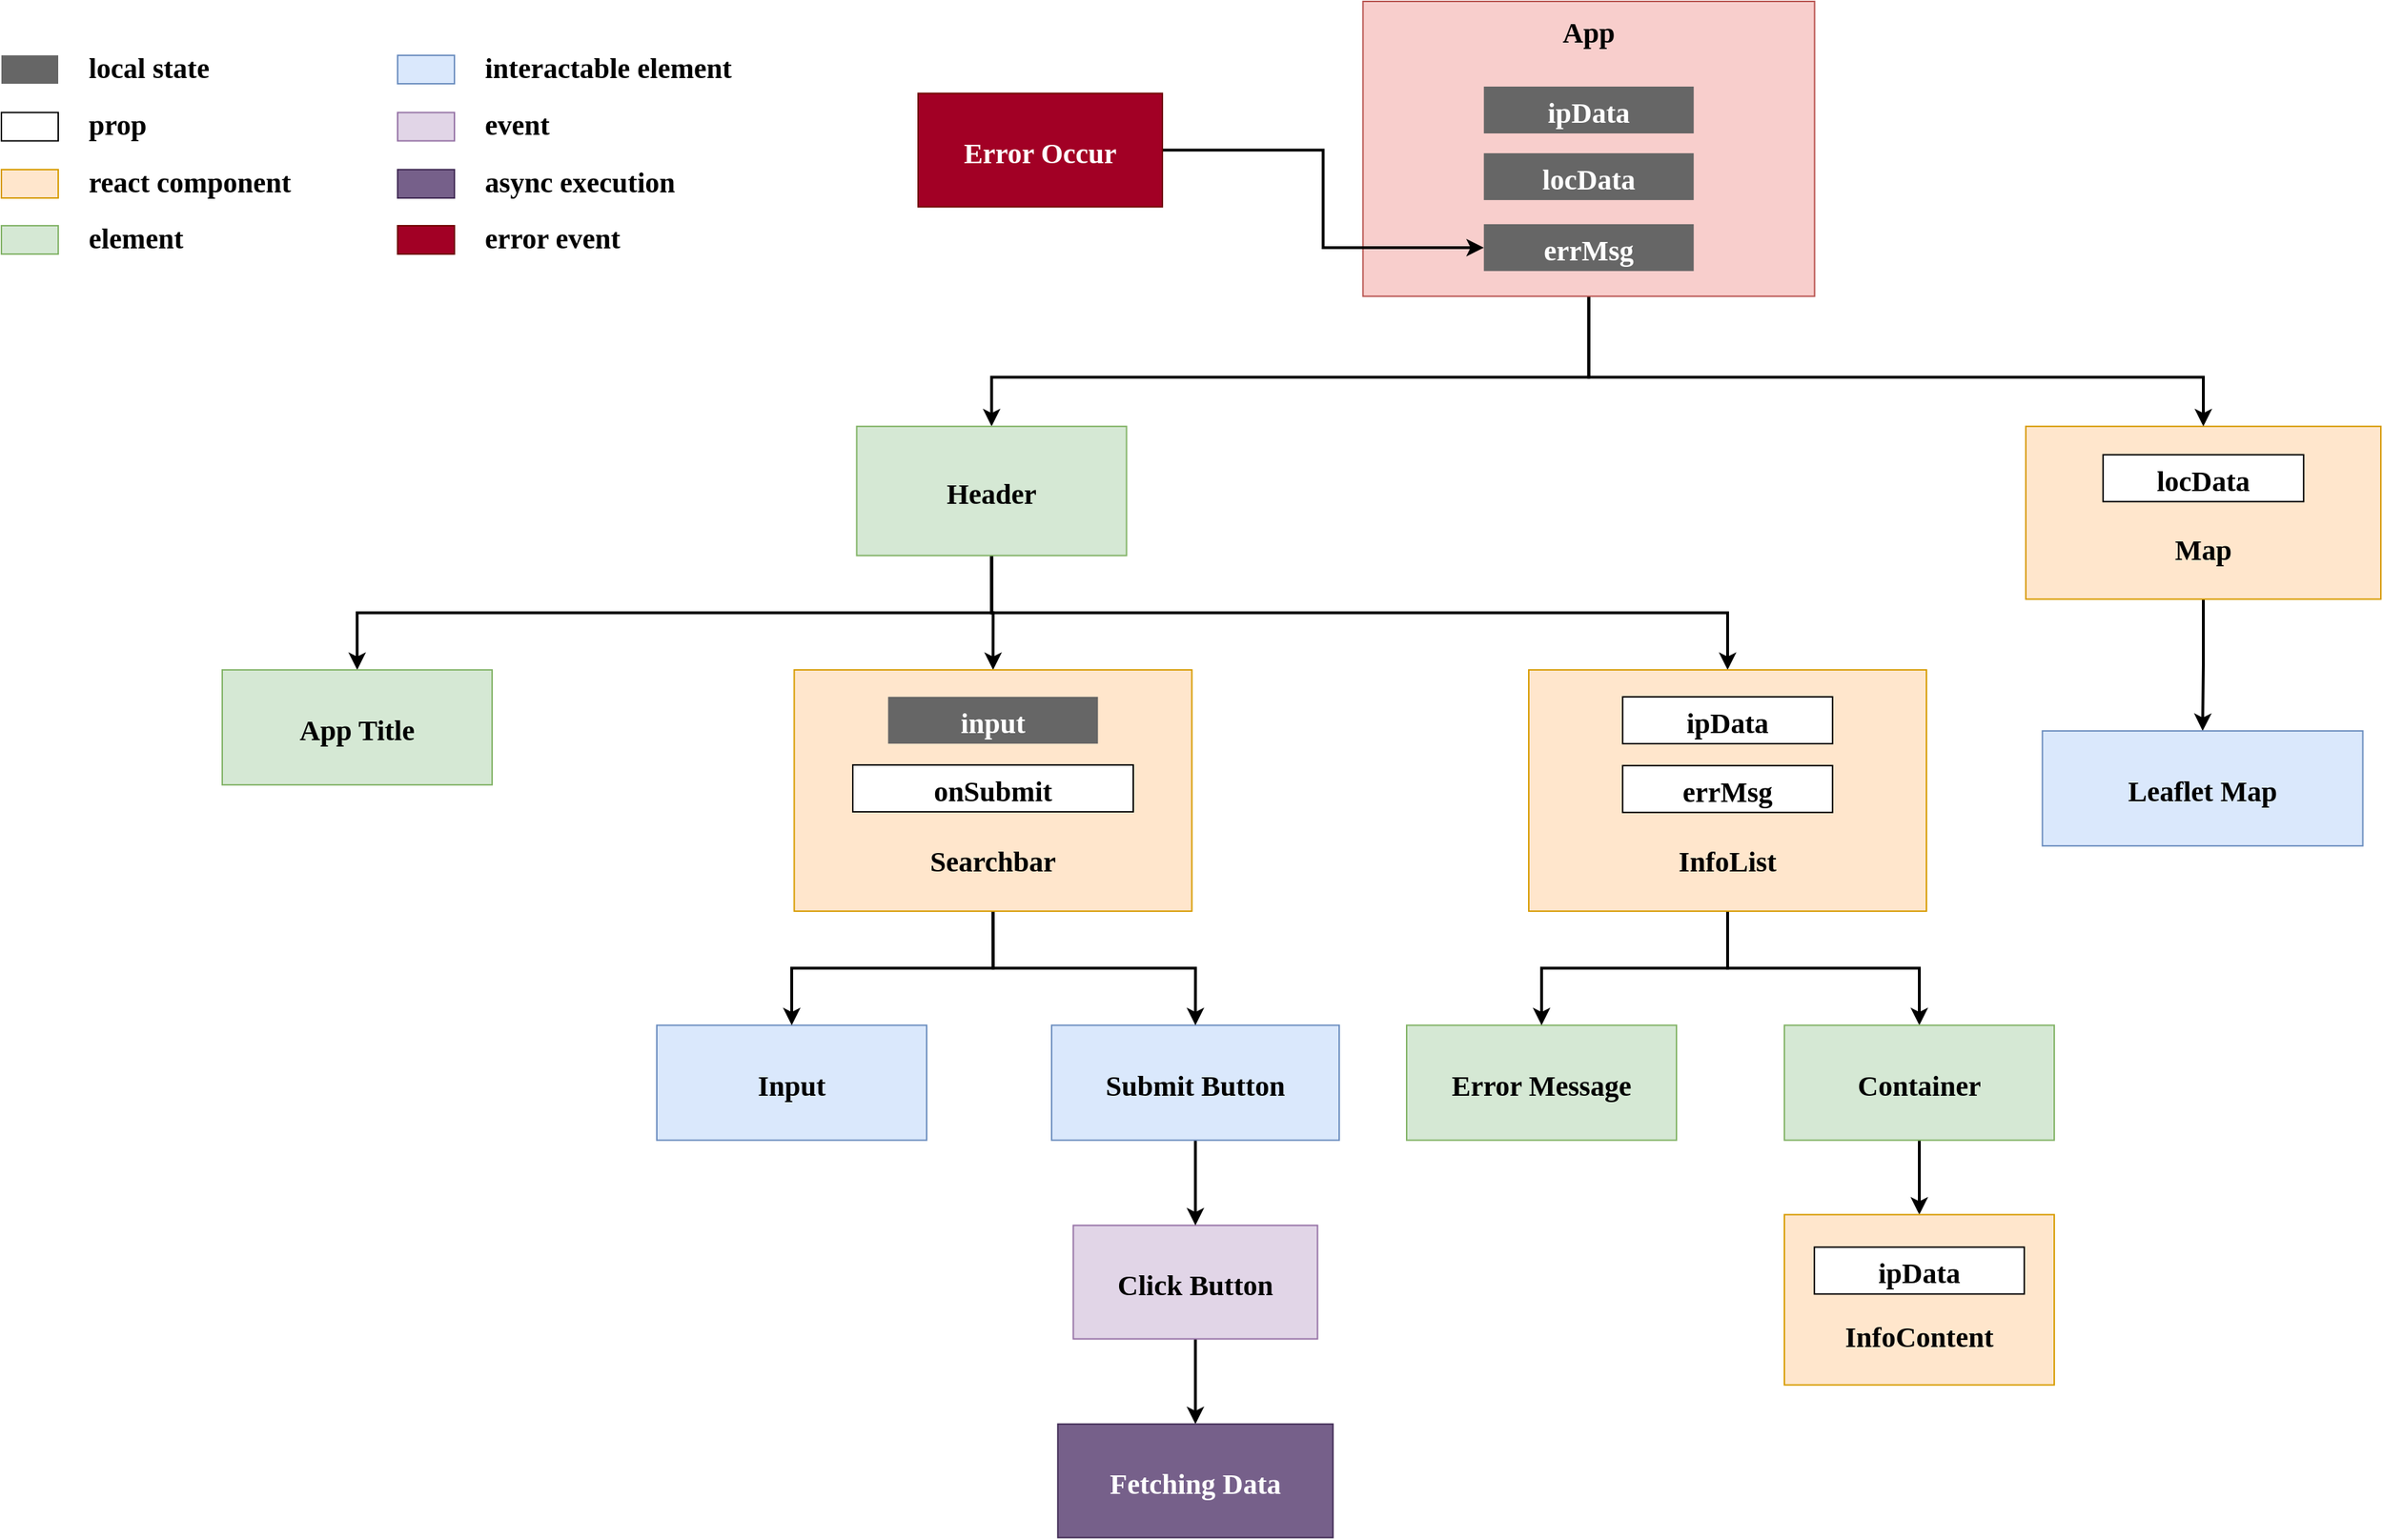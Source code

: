 <mxfile version="22.0.6" type="device">
  <diagram name="Page-1" id="2c0d36ab-eaac-3732-788b-9136903baeff">
    <mxGraphModel dx="2220" dy="1115" grid="1" gridSize="10" guides="1" tooltips="1" connect="1" arrows="1" fold="1" page="1" pageScale="1.5" pageWidth="1169" pageHeight="827" background="none" math="0" shadow="0">
      <root>
        <mxCell id="0" />
        <mxCell id="1" parent="0" />
        <mxCell id="jPdAf53yLR4_MpdE2c-u-115" style="edgeStyle=orthogonalEdgeStyle;rounded=0;orthogonalLoop=1;jettySize=auto;html=1;exitX=0.5;exitY=1;exitDx=0;exitDy=0;entryX=0.5;entryY=0;entryDx=0;entryDy=0;strokeWidth=2;" parent="1" source="10" target="jPdAf53yLR4_MpdE2c-u-114" edge="1">
          <mxGeometry relative="1" as="geometry" />
        </mxCell>
        <mxCell id="10" value="&#xa;&#xa;Map" style="rounded=0;fillColor=#ffe6cc;strokeColor=#d79b00;fontStyle=1;fontFamily=Verdana;fontSize=20;" parent="1" vertex="1">
          <mxGeometry x="1475.5" y="369.39" width="250" height="121.75" as="geometry" />
        </mxCell>
        <mxCell id="61" value="" style="edgeStyle=elbowEdgeStyle;elbow=vertical;strokeWidth=2;rounded=0;fontFamily=Verdana;entryX=0.5;entryY=0;entryDx=0;entryDy=0;" parent="1" source="2" target="WpWz7NRVjrMRIm7rbvet-185" edge="1">
          <mxGeometry x="-23" y="135.5" width="100" height="100" as="geometry">
            <mxPoint x="622.5" y="260.26" as="sourcePoint" />
            <mxPoint x="490.5" y="360.26" as="targetPoint" />
            <Array as="points">
              <mxPoint x="775.5" y="334.76" />
            </Array>
          </mxGeometry>
        </mxCell>
        <mxCell id="sPOSDjA2QxB-xksFo4Xl-126" value="" style="edgeStyle=elbowEdgeStyle;elbow=vertical;strokeWidth=2;rounded=0;fontFamily=Verdana;exitX=0.5;exitY=1;exitDx=0;exitDy=0;entryX=0.5;entryY=0;entryDx=0;entryDy=0;" parent="1" source="2" target="10" edge="1">
          <mxGeometry x="357" y="235.5" width="100" height="100" as="geometry">
            <mxPoint x="1507.5" y="300.26" as="sourcePoint" />
            <mxPoint x="1312.5" y="370.26" as="targetPoint" />
            <Array as="points">
              <mxPoint x="1275.5" y="334.76" />
            </Array>
          </mxGeometry>
        </mxCell>
        <mxCell id="jPdAf53yLR4_MpdE2c-u-98" style="edgeStyle=orthogonalEdgeStyle;rounded=0;orthogonalLoop=1;jettySize=auto;html=1;exitX=0.5;exitY=1;exitDx=0;exitDy=0;entryX=0.5;entryY=0;entryDx=0;entryDy=0;strokeWidth=2;" parent="1" source="WpWz7NRVjrMRIm7rbvet-214" target="WpWz7NRVjrMRIm7rbvet-217" edge="1">
          <mxGeometry relative="1" as="geometry" />
        </mxCell>
        <mxCell id="WpWz7NRVjrMRIm7rbvet-214" value="Click Button" style="rounded=0;fillColor=#e1d5e7;strokeColor=#9673a6;fontStyle=1;fontFamily=Verdana;fontSize=20;" parent="1" vertex="1">
          <mxGeometry x="804.75" y="932.32" width="172" height="80" as="geometry" />
        </mxCell>
        <mxCell id="WpWz7NRVjrMRIm7rbvet-217" value="Fetching Data" style="rounded=0;fillColor=#76608a;strokeColor=#432D57;fontStyle=1;fontFamily=Verdana;fontSize=20;fontColor=#ffffff;" parent="1" vertex="1">
          <mxGeometry x="793.88" y="1072.32" width="193.75" height="80" as="geometry" />
        </mxCell>
        <mxCell id="K48Jzxtpa2wTe1a66dB9-78" style="edgeStyle=orthogonalEdgeStyle;rounded=0;orthogonalLoop=1;jettySize=auto;html=1;exitX=0.5;exitY=1;exitDx=0;exitDy=0;entryX=0.5;entryY=0;entryDx=0;entryDy=0;strokeWidth=2;" parent="1" source="WpWz7NRVjrMRIm7rbvet-185" target="jPdAf53yLR4_MpdE2c-u-74" edge="1">
          <mxGeometry relative="1" as="geometry" />
        </mxCell>
        <mxCell id="K48Jzxtpa2wTe1a66dB9-79" style="edgeStyle=orthogonalEdgeStyle;rounded=0;orthogonalLoop=1;jettySize=auto;html=1;exitX=0.5;exitY=1;exitDx=0;exitDy=0;entryX=0.5;entryY=0;entryDx=0;entryDy=0;strokeWidth=2;" parent="1" source="WpWz7NRVjrMRIm7rbvet-185" target="K48Jzxtpa2wTe1a66dB9-72" edge="1">
          <mxGeometry relative="1" as="geometry" />
        </mxCell>
        <mxCell id="K48Jzxtpa2wTe1a66dB9-85" style="edgeStyle=orthogonalEdgeStyle;rounded=0;orthogonalLoop=1;jettySize=auto;html=1;exitX=0.5;exitY=1;exitDx=0;exitDy=0;entryX=0.5;entryY=0;entryDx=0;entryDy=0;strokeWidth=2;" parent="1" source="WpWz7NRVjrMRIm7rbvet-185" target="K48Jzxtpa2wTe1a66dB9-82" edge="1">
          <mxGeometry relative="1" as="geometry" />
        </mxCell>
        <mxCell id="WpWz7NRVjrMRIm7rbvet-185" value="Header" style="rounded=0;fillColor=#d5e8d4;strokeColor=#82b366;fontStyle=1;fontFamily=Verdana;fontSize=20;" parent="1" vertex="1">
          <mxGeometry x="652.25" y="369.39" width="190" height="91" as="geometry" />
        </mxCell>
        <mxCell id="qf_q3sLtRgpL2h3kug1x-97" value="locData" style="rounded=0;fontStyle=1;fontFamily=Verdana;fontSize=20;" parent="1" vertex="1">
          <mxGeometry x="1529.88" y="389.39" width="141.25" height="33" as="geometry" />
        </mxCell>
        <mxCell id="jPdAf53yLR4_MpdE2c-u-63" value="" style="rounded=0;fillColor=#666666;gradientColor=none;strokeColor=none;fontColor=#FFFFFF;fontStyle=1;fontFamily=Verdana;fontSize=20;" parent="1" vertex="1">
          <mxGeometry x="50" y="108.01" width="40" height="20" as="geometry" />
        </mxCell>
        <mxCell id="jPdAf53yLR4_MpdE2c-u-65" value="local state" style="rounded=0;fontStyle=1;fontFamily=Verdana;fontSize=20;fillColor=none;strokeColor=none;align=left;" parent="1" vertex="1">
          <mxGeometry x="109.5" y="101.51" width="128.29" height="26.5" as="geometry" />
        </mxCell>
        <mxCell id="jPdAf53yLR4_MpdE2c-u-67" value="" style="rounded=0;fontStyle=1;fontFamily=Verdana;fontSize=20;" parent="1" vertex="1">
          <mxGeometry x="50" y="148.26" width="40" height="20" as="geometry" />
        </mxCell>
        <mxCell id="jPdAf53yLR4_MpdE2c-u-68" value="prop" style="rounded=0;fontStyle=1;fontFamily=Verdana;fontSize=20;fillColor=none;strokeColor=none;align=left;" parent="1" vertex="1">
          <mxGeometry x="109.5" y="141.76" width="128.29" height="26.5" as="geometry" />
        </mxCell>
        <mxCell id="jPdAf53yLR4_MpdE2c-u-72" value="" style="rounded=0;fontStyle=1;fontFamily=Verdana;fontSize=20;fillColor=#d5e8d4;strokeColor=#82b366;" parent="1" vertex="1">
          <mxGeometry x="50" y="228.01" width="40" height="20" as="geometry" />
        </mxCell>
        <mxCell id="jPdAf53yLR4_MpdE2c-u-73" value="element" style="rounded=0;fontStyle=1;fontFamily=Verdana;fontSize=20;fillColor=none;strokeColor=none;align=left;" parent="1" vertex="1">
          <mxGeometry x="109.5" y="221.51" width="128.29" height="26.5" as="geometry" />
        </mxCell>
        <mxCell id="jPdAf53yLR4_MpdE2c-u-74" value="App Title" style="rounded=0;fillColor=#d5e8d4;strokeColor=#82b366;fontStyle=1;fontFamily=Verdana;fontSize=20;strokeWidth=1;" parent="1" vertex="1">
          <mxGeometry x="205.5" y="540.95" width="190" height="81" as="geometry" />
        </mxCell>
        <mxCell id="jPdAf53yLR4_MpdE2c-u-76" value="" style="rounded=0;fontStyle=1;fontFamily=Verdana;fontSize=20;fillColor=#dae8fc;strokeColor=#6c8ebf;" parent="1" vertex="1">
          <mxGeometry x="329" y="108.01" width="40" height="20" as="geometry" />
        </mxCell>
        <mxCell id="jPdAf53yLR4_MpdE2c-u-77" value="interactable element" style="rounded=0;fontStyle=1;fontFamily=Verdana;fontSize=20;fillColor=none;strokeColor=none;align=left;" parent="1" vertex="1">
          <mxGeometry x="388.5" y="101.51" width="241" height="26.5" as="geometry" />
        </mxCell>
        <mxCell id="jPdAf53yLR4_MpdE2c-u-97" style="edgeStyle=orthogonalEdgeStyle;rounded=0;orthogonalLoop=1;jettySize=auto;html=1;exitX=0.5;exitY=1;exitDx=0;exitDy=0;entryX=0.5;entryY=0;entryDx=0;entryDy=0;strokeWidth=2;" parent="1" source="jPdAf53yLR4_MpdE2c-u-87" target="WpWz7NRVjrMRIm7rbvet-214" edge="1">
          <mxGeometry relative="1" as="geometry" />
        </mxCell>
        <mxCell id="jPdAf53yLR4_MpdE2c-u-87" value="Submit Button" style="rounded=0;fillColor=#dae8fc;strokeColor=#6c8ebf;fontStyle=1;fontFamily=Verdana;fontSize=20;strokeWidth=1;" parent="1" vertex="1">
          <mxGeometry x="789.5" y="791.32" width="202.5" height="81" as="geometry" />
        </mxCell>
        <mxCell id="jPdAf53yLR4_MpdE2c-u-88" value="Input" style="rounded=0;fillColor=#dae8fc;strokeColor=#6c8ebf;fontStyle=1;fontFamily=Verdana;fontSize=20;strokeWidth=1;" parent="1" vertex="1">
          <mxGeometry x="511.5" y="791.32" width="190" height="81" as="geometry" />
        </mxCell>
        <mxCell id="jPdAf53yLR4_MpdE2c-u-91" value="" style="group" parent="1" vertex="1" connectable="0">
          <mxGeometry x="1008.75" y="70" width="318" height="207.75" as="geometry" />
        </mxCell>
        <mxCell id="2" value="App&#xa;&#xa;&#xa;&#xa;&#xa;&#xa;&#xa;" style="rounded=0;fillColor=#f8cecc;strokeColor=#b85450;fontStyle=1;fontFamily=Verdana;fontSize=20;" parent="jPdAf53yLR4_MpdE2c-u-91" vertex="1">
          <mxGeometry width="318" height="207.75" as="geometry" />
        </mxCell>
        <mxCell id="WpWz7NRVjrMRIm7rbvet-156" value="ipData" style="rounded=0;fillColor=#666666;gradientColor=none;strokeColor=none;fontColor=#FFFFFF;fontStyle=1;fontFamily=Verdana;fontSize=20;" parent="jPdAf53yLR4_MpdE2c-u-91" vertex="1">
          <mxGeometry x="85.11" y="60" width="147.79" height="33" as="geometry" />
        </mxCell>
        <mxCell id="jPdAf53yLR4_MpdE2c-u-61" value="locData" style="rounded=0;fillColor=#666666;gradientColor=none;strokeColor=none;fontColor=#FFFFFF;fontStyle=1;fontFamily=Verdana;fontSize=20;" parent="jPdAf53yLR4_MpdE2c-u-91" vertex="1">
          <mxGeometry x="85.1" y="106.95" width="147.79" height="33" as="geometry" />
        </mxCell>
        <mxCell id="jPdAf53yLR4_MpdE2c-u-62" value="errMsg" style="rounded=0;fillColor=#666666;gradientColor=none;strokeColor=none;fontColor=#FFFFFF;fontStyle=1;fontFamily=Verdana;fontSize=20;" parent="jPdAf53yLR4_MpdE2c-u-91" vertex="1">
          <mxGeometry x="85.11" y="156.95" width="147.79" height="33" as="geometry" />
        </mxCell>
        <mxCell id="jPdAf53yLR4_MpdE2c-u-93" value="Error Message" style="rounded=0;fillColor=#d5e8d4;strokeColor=#82b366;fontStyle=1;fontFamily=Verdana;fontSize=20;strokeWidth=1;" parent="1" vertex="1">
          <mxGeometry x="1039.5" y="791.32" width="190" height="81" as="geometry" />
        </mxCell>
        <mxCell id="K48Jzxtpa2wTe1a66dB9-92" style="edgeStyle=orthogonalEdgeStyle;rounded=0;orthogonalLoop=1;jettySize=auto;html=1;exitX=1;exitY=0.5;exitDx=0;exitDy=0;entryX=0;entryY=0.5;entryDx=0;entryDy=0;strokeWidth=2;" parent="1" source="jPdAf53yLR4_MpdE2c-u-100" target="jPdAf53yLR4_MpdE2c-u-62" edge="1">
          <mxGeometry relative="1" as="geometry" />
        </mxCell>
        <mxCell id="jPdAf53yLR4_MpdE2c-u-100" value="Error Occur" style="rounded=0;fillColor=#a20025;strokeColor=#6F0000;fontStyle=1;fontFamily=Verdana;fontSize=20;fontColor=#ffffff;" parent="1" vertex="1">
          <mxGeometry x="695.5" y="134.76" width="172" height="80" as="geometry" />
        </mxCell>
        <mxCell id="jPdAf53yLR4_MpdE2c-u-103" value="" style="rounded=0;fontStyle=1;fontFamily=Verdana;fontSize=20;fillColor=#e1d5e7;strokeColor=#9673a6;" parent="1" vertex="1">
          <mxGeometry x="329" y="148.26" width="40" height="20" as="geometry" />
        </mxCell>
        <mxCell id="jPdAf53yLR4_MpdE2c-u-104" value="event" style="rounded=0;fontStyle=1;fontFamily=Verdana;fontSize=20;fillColor=none;strokeColor=none;align=left;" parent="1" vertex="1">
          <mxGeometry x="388.5" y="141.76" width="80.5" height="26.5" as="geometry" />
        </mxCell>
        <mxCell id="jPdAf53yLR4_MpdE2c-u-105" value="" style="rounded=0;fontStyle=1;fontFamily=Verdana;fontSize=20;fillColor=#76608a;strokeColor=#432D57;fontColor=#ffffff;" parent="1" vertex="1">
          <mxGeometry x="329" y="188.51" width="40" height="20" as="geometry" />
        </mxCell>
        <mxCell id="jPdAf53yLR4_MpdE2c-u-106" value="async execution" style="rounded=0;fontStyle=1;fontFamily=Verdana;fontSize=20;fillColor=none;strokeColor=none;align=left;" parent="1" vertex="1">
          <mxGeometry x="388.5" y="182.01" width="190.5" height="26.5" as="geometry" />
        </mxCell>
        <mxCell id="jPdAf53yLR4_MpdE2c-u-107" value="" style="rounded=0;fontStyle=1;fontFamily=Verdana;fontSize=20;fillColor=#ffe6cc;strokeColor=#d79b00;" parent="1" vertex="1">
          <mxGeometry x="50" y="188.51" width="40" height="20" as="geometry" />
        </mxCell>
        <mxCell id="jPdAf53yLR4_MpdE2c-u-108" value="react component" style="rounded=0;fontStyle=1;fontFamily=Verdana;fontSize=20;fillColor=none;strokeColor=none;align=left;" parent="1" vertex="1">
          <mxGeometry x="109.5" y="182.01" width="201" height="26.5" as="geometry" />
        </mxCell>
        <mxCell id="jPdAf53yLR4_MpdE2c-u-109" value="" style="rounded=0;fontStyle=1;fontFamily=Verdana;fontSize=20;fillColor=#a20025;strokeColor=#6F0000;fontColor=#ffffff;" parent="1" vertex="1">
          <mxGeometry x="329" y="228.01" width="40" height="20" as="geometry" />
        </mxCell>
        <mxCell id="jPdAf53yLR4_MpdE2c-u-110" value="error event" style="rounded=0;fontStyle=1;fontFamily=Verdana;fontSize=20;fillColor=none;strokeColor=none;align=left;" parent="1" vertex="1">
          <mxGeometry x="388.5" y="221.51" width="190.5" height="26.5" as="geometry" />
        </mxCell>
        <mxCell id="jPdAf53yLR4_MpdE2c-u-114" value="Leaflet Map" style="rounded=0;fillColor=#dae8fc;strokeColor=#6c8ebf;fontStyle=1;fontFamily=Verdana;fontSize=20;strokeWidth=1;" parent="1" vertex="1">
          <mxGeometry x="1487.17" y="583.95" width="225.62" height="81" as="geometry" />
        </mxCell>
        <mxCell id="K48Jzxtpa2wTe1a66dB9-80" style="edgeStyle=orthogonalEdgeStyle;rounded=0;orthogonalLoop=1;jettySize=auto;html=1;exitX=0.5;exitY=1;exitDx=0;exitDy=0;entryX=0.5;entryY=0;entryDx=0;entryDy=0;strokeWidth=2;" parent="1" source="K48Jzxtpa2wTe1a66dB9-72" target="jPdAf53yLR4_MpdE2c-u-88" edge="1">
          <mxGeometry relative="1" as="geometry" />
        </mxCell>
        <mxCell id="K48Jzxtpa2wTe1a66dB9-81" style="edgeStyle=orthogonalEdgeStyle;rounded=0;orthogonalLoop=1;jettySize=auto;html=1;exitX=0.5;exitY=1;exitDx=0;exitDy=0;entryX=0.5;entryY=0;entryDx=0;entryDy=0;strokeWidth=2;" parent="1" source="K48Jzxtpa2wTe1a66dB9-72" target="jPdAf53yLR4_MpdE2c-u-87" edge="1">
          <mxGeometry relative="1" as="geometry" />
        </mxCell>
        <mxCell id="K48Jzxtpa2wTe1a66dB9-72" value="&#xa;&#xa;&#xa;&#xa;Searchbar" style="rounded=0;fillColor=#ffe6cc;strokeColor=#d79b00;fontStyle=1;fontFamily=Verdana;fontSize=20;" parent="1" vertex="1">
          <mxGeometry x="608.25" y="540.95" width="280" height="170" as="geometry" />
        </mxCell>
        <mxCell id="K48Jzxtpa2wTe1a66dB9-74" value="onSubmit" style="rounded=0;fontStyle=1;fontFamily=Verdana;fontSize=20;" parent="1" vertex="1">
          <mxGeometry x="649.5" y="607.946" width="197.5" height="33" as="geometry" />
        </mxCell>
        <mxCell id="K48Jzxtpa2wTe1a66dB9-75" value="input" style="rounded=0;fillColor=#666666;gradientColor=none;strokeColor=none;fontColor=#FFFFFF;fontStyle=1;fontFamily=Verdana;fontSize=20;" parent="1" vertex="1">
          <mxGeometry x="674.35" y="559.95" width="147.79" height="33" as="geometry" />
        </mxCell>
        <mxCell id="K48Jzxtpa2wTe1a66dB9-86" style="edgeStyle=orthogonalEdgeStyle;rounded=0;orthogonalLoop=1;jettySize=auto;html=1;exitX=0.5;exitY=1;exitDx=0;exitDy=0;entryX=0.5;entryY=0;entryDx=0;entryDy=0;strokeWidth=2;" parent="1" source="K48Jzxtpa2wTe1a66dB9-82" target="jPdAf53yLR4_MpdE2c-u-93" edge="1">
          <mxGeometry relative="1" as="geometry" />
        </mxCell>
        <mxCell id="K48Jzxtpa2wTe1a66dB9-88" style="edgeStyle=orthogonalEdgeStyle;rounded=0;orthogonalLoop=1;jettySize=auto;html=1;exitX=0.5;exitY=1;exitDx=0;exitDy=0;entryX=0.5;entryY=0;entryDx=0;entryDy=0;strokeWidth=2;" parent="1" source="K48Jzxtpa2wTe1a66dB9-82" target="K48Jzxtpa2wTe1a66dB9-87" edge="1">
          <mxGeometry relative="1" as="geometry" />
        </mxCell>
        <mxCell id="K48Jzxtpa2wTe1a66dB9-82" value="&#xa;&#xa;&#xa;&#xa;InfoList" style="rounded=0;fillColor=#ffe6cc;strokeColor=#d79b00;fontStyle=1;fontFamily=Verdana;fontSize=20;" parent="1" vertex="1">
          <mxGeometry x="1125.5" y="540.95" width="280" height="170" as="geometry" />
        </mxCell>
        <mxCell id="K48Jzxtpa2wTe1a66dB9-83" value="ipData" style="rounded=0;fontStyle=1;fontFamily=Verdana;fontSize=20;" parent="1" vertex="1">
          <mxGeometry x="1191.61" y="559.95" width="147.79" height="33" as="geometry" />
        </mxCell>
        <mxCell id="K48Jzxtpa2wTe1a66dB9-84" value="errMsg" style="rounded=0;fontStyle=1;fontFamily=Verdana;fontSize=20;" parent="1" vertex="1">
          <mxGeometry x="1191.6" y="608.39" width="147.79" height="33" as="geometry" />
        </mxCell>
        <mxCell id="K48Jzxtpa2wTe1a66dB9-91" style="edgeStyle=orthogonalEdgeStyle;rounded=0;orthogonalLoop=1;jettySize=auto;html=1;exitX=0.5;exitY=1;exitDx=0;exitDy=0;entryX=0.5;entryY=0;entryDx=0;entryDy=0;strokeWidth=2;" parent="1" source="K48Jzxtpa2wTe1a66dB9-87" target="K48Jzxtpa2wTe1a66dB9-89" edge="1">
          <mxGeometry relative="1" as="geometry" />
        </mxCell>
        <mxCell id="K48Jzxtpa2wTe1a66dB9-87" value="Container" style="rounded=0;fillColor=#d5e8d4;strokeColor=#82b366;fontStyle=1;fontFamily=Verdana;fontSize=20;strokeWidth=1;" parent="1" vertex="1">
          <mxGeometry x="1305.5" y="791.32" width="190" height="81" as="geometry" />
        </mxCell>
        <mxCell id="K48Jzxtpa2wTe1a66dB9-89" value="&#xa;&#xa;InfoContent" style="rounded=0;fillColor=#ffe6cc;strokeColor=#d79b00;fontStyle=1;fontFamily=Verdana;fontSize=20;" parent="1" vertex="1">
          <mxGeometry x="1305.5" y="924.76" width="190" height="120" as="geometry" />
        </mxCell>
        <mxCell id="K48Jzxtpa2wTe1a66dB9-90" value="ipData" style="rounded=0;fontStyle=1;fontFamily=Verdana;fontSize=20;" parent="1" vertex="1">
          <mxGeometry x="1326.6" y="947.69" width="147.79" height="33" as="geometry" />
        </mxCell>
      </root>
    </mxGraphModel>
  </diagram>
</mxfile>
